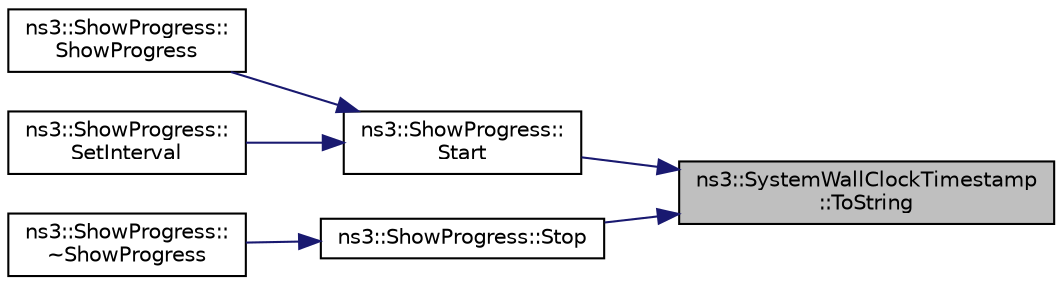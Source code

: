 digraph "ns3::SystemWallClockTimestamp::ToString"
{
 // LATEX_PDF_SIZE
  edge [fontname="Helvetica",fontsize="10",labelfontname="Helvetica",labelfontsize="10"];
  node [fontname="Helvetica",fontsize="10",shape=record];
  rankdir="RL";
  Node1 [label="ns3::SystemWallClockTimestamp\l::ToString",height=0.2,width=0.4,color="black", fillcolor="grey75", style="filled", fontcolor="black",tooltip="Get the last time stamp as a string."];
  Node1 -> Node2 [dir="back",color="midnightblue",fontsize="10",style="solid",fontname="Helvetica"];
  Node2 [label="ns3::ShowProgress::\lStart",height=0.2,width=0.4,color="black", fillcolor="white", style="filled",URL="$classns3_1_1_show_progress.html#a104acfc8813aa47ed86d633739982ee1",tooltip="Start the elapsed wallclock timestamp and print the start time."];
  Node2 -> Node3 [dir="back",color="midnightblue",fontsize="10",style="solid",fontname="Helvetica"];
  Node3 [label="ns3::ShowProgress::\lShowProgress",height=0.2,width=0.4,color="black", fillcolor="white", style="filled",URL="$classns3_1_1_show_progress.html#a4519023c0e05223634c852e97543ca2f",tooltip="Constructor."];
  Node2 -> Node4 [dir="back",color="midnightblue",fontsize="10",style="solid",fontname="Helvetica"];
  Node4 [label="ns3::ShowProgress::\lSetInterval",height=0.2,width=0.4,color="black", fillcolor="white", style="filled",URL="$classns3_1_1_show_progress.html#ad654c9631d39ccc4f914ef32f98c626b",tooltip="Set the target update interval, in wallclock time."];
  Node1 -> Node5 [dir="back",color="midnightblue",fontsize="10",style="solid",fontname="Helvetica"];
  Node5 [label="ns3::ShowProgress::Stop",height=0.2,width=0.4,color="black", fillcolor="white", style="filled",URL="$classns3_1_1_show_progress.html#a170decc672bd88b54db29b24b421e03b",tooltip="Stop the elapsed wallclock timestamp and print the total elapsed time."];
  Node5 -> Node6 [dir="back",color="midnightblue",fontsize="10",style="solid",fontname="Helvetica"];
  Node6 [label="ns3::ShowProgress::\l~ShowProgress",height=0.2,width=0.4,color="black", fillcolor="white", style="filled",URL="$classns3_1_1_show_progress.html#acac7e00e92be26f7aba31f9ff7a95b83",tooltip="Destructor."];
}
